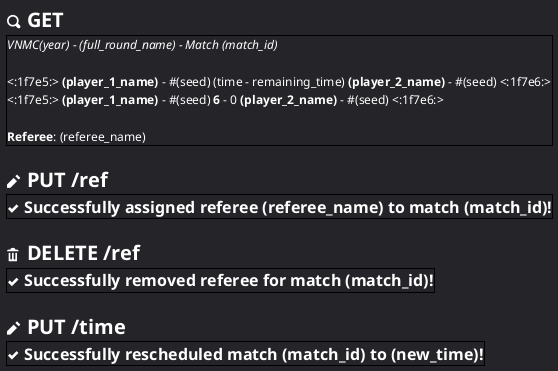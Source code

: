 @startsalt match
	<style>
		saltDiagram {
			BackgroundColor #242429
		}
	</style>
	{
		= <color:#ffffff><&magnifying-glass> GET
		{+
			==== <color:#ffffff>VNMC(year) - (full_round_name) - Match (match_id)
			.
			<color:#ffffff><:1f7e5:> **(player_1_name)** - #(seed) (time - remaining_time) **(player_2_name)** - #(seed) <:1f7e6:> /' blue and red squares for team sides, not supported :< '/
			<color:#ffffff><:1f7e5:> **(player_1_name)** - #(seed) **6** - 0 **(player_2_name)** - #(seed) <:1f7e6:> /' if match is completed '/
			.
			<color:#ffffff>**Referee**: (referee_name)
		}
		.
		= <color:#ffffff><&pencil> PUT /ref
		{+
			== <color:#ffffff><&check> Successfully assigned referee (referee_name) to match (match_id)!
		}
		.
		= <color:#ffffff><&trash> DELETE /ref
		{+
			== <color:#ffffff><&check> Successfully removed referee for match (match_id)!
		}
		.
		= <color:#ffffff><&pencil> PUT /time
		{+
			== <color:#ffffff><&check> Successfully rescheduled match (match_id) to (new_time)!
		}
	}
@endsalt